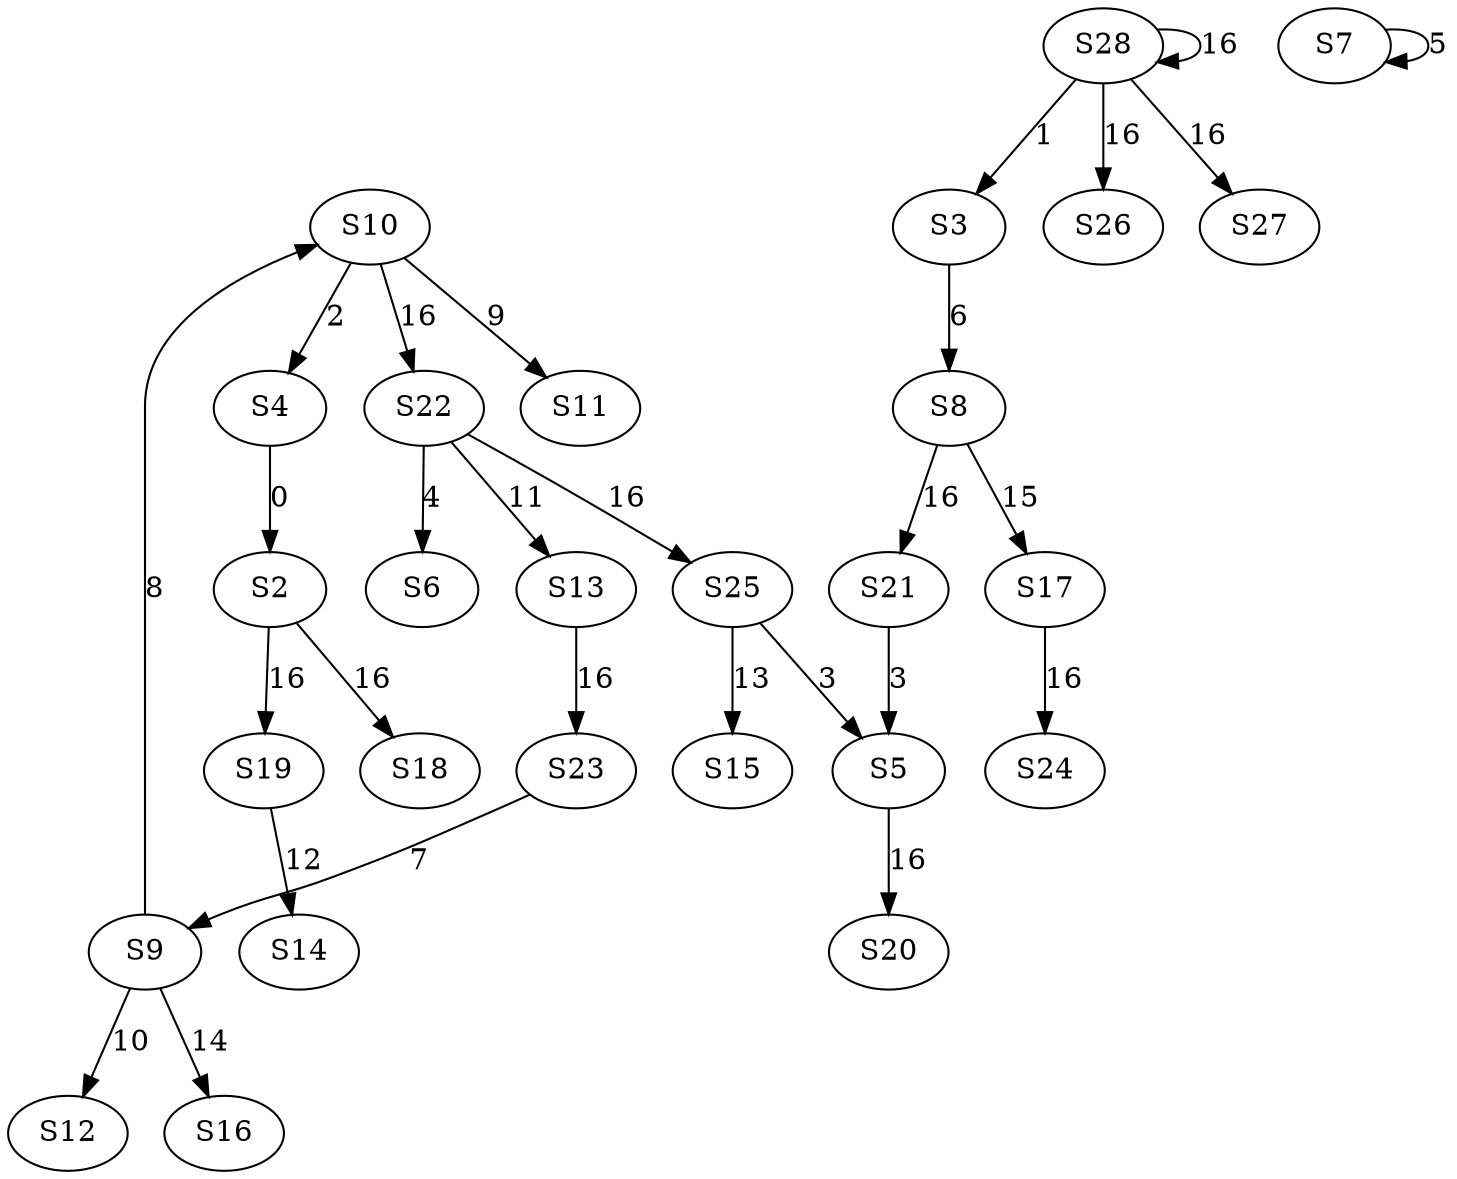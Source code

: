 strict digraph {
	S4 -> S2 [ label = 0 ];
	S28 -> S3 [ label = 1 ];
	S10 -> S4 [ label = 2 ];
	S25 -> S5 [ label = 3 ];
	S22 -> S6 [ label = 4 ];
	S7 -> S7 [ label = 5 ];
	S3 -> S8 [ label = 6 ];
	S23 -> S9 [ label = 7 ];
	S9 -> S10 [ label = 8 ];
	S10 -> S11 [ label = 9 ];
	S9 -> S12 [ label = 10 ];
	S22 -> S13 [ label = 11 ];
	S19 -> S14 [ label = 12 ];
	S25 -> S15 [ label = 13 ];
	S9 -> S16 [ label = 14 ];
	S8 -> S17 [ label = 15 ];
	S2 -> S18 [ label = 16 ];
	S2 -> S19 [ label = 16 ];
	S5 -> S20 [ label = 16 ];
	S8 -> S21 [ label = 16 ];
	S10 -> S22 [ label = 16 ];
	S13 -> S23 [ label = 16 ];
	S17 -> S24 [ label = 16 ];
	S22 -> S25 [ label = 16 ];
	S28 -> S26 [ label = 16 ];
	S28 -> S27 [ label = 16 ];
	S28 -> S28 [ label = 16 ];
	S21 -> S5 [ label = 3 ];
}
